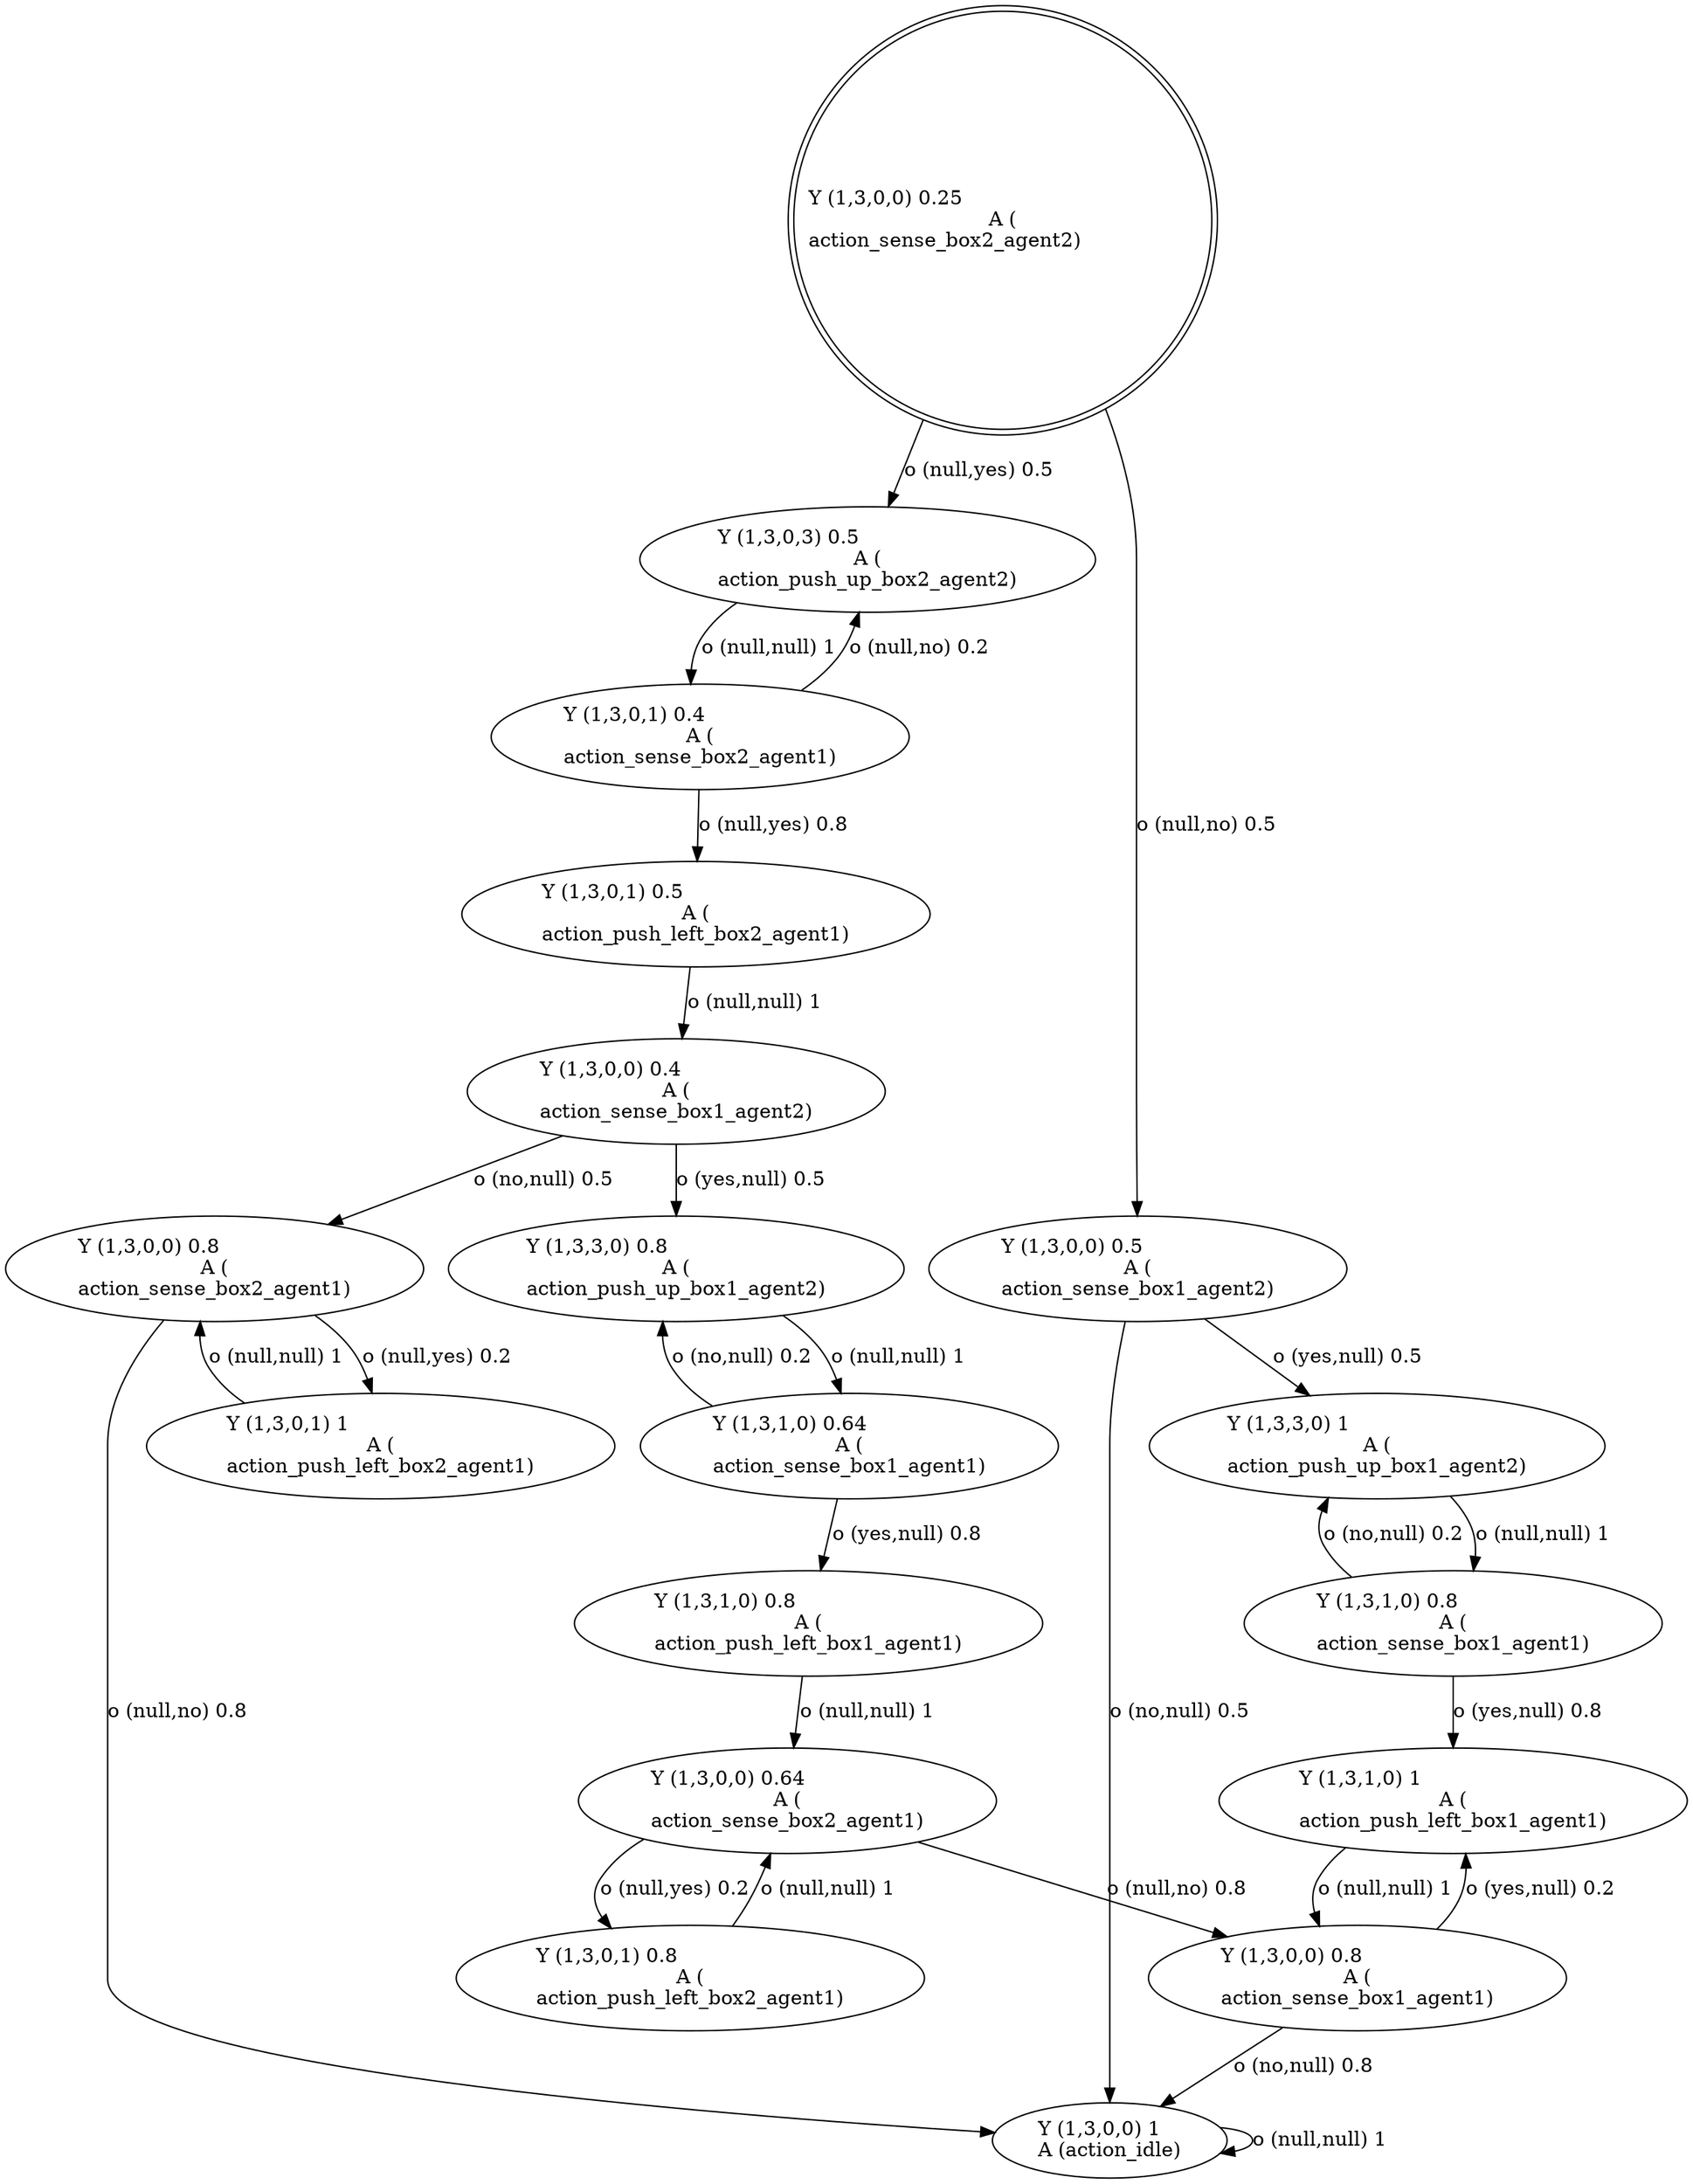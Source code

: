 digraph G
{
root [label="Y (1,3,0,0) 0.25\lA (\naction_sense_box2_agent2)\l" shape=doublecircle labeljust="l"];
x0row49 [label="Y (1,3,3,0) 0.8\lA (\naction_push_up_box1_agent2)\l"];
x0row50 [label="Y (1,3,0,0) 0.8\lA (\naction_sense_box2_agent1)\l"];
x0row57 [label="Y (1,3,3,0) 1\lA (\naction_push_up_box1_agent2)\l"];
x0row109 [label="Y (1,3,0,0) 1\lA (action_idle)\l"];
x0row87 [label="Y (1,3,0,0) 0.64\lA (\naction_sense_box2_agent1)\l"];
x0row89 [label="Y (1,3,0,1) 0.8\lA (\naction_push_left_box2_agent1)\l"];
x0row90 [label="Y (1,3,0,0) 0.8\lA (\naction_sense_box1_agent1)\l"];
x0row38 [label="Y (1,3,0,0) 0.4\lA (\naction_sense_box1_agent2)\l"];
x0row63 [label="Y (1,3,1,0) 0.64\lA (\naction_sense_box1_agent1)\l"];
x0row67 [label="Y (1,3,1,0) 0.8\lA (\naction_sense_box1_agent1)\l"];
x0row70 [label="Y (1,3,1,0) 0.8\lA (\naction_push_left_box1_agent1)\l"];
x0row80 [label="Y (1,3,1,0) 1\lA (\naction_push_left_box1_agent1)\l"];
x0row40 [label="Y (1,3,0,1) 1\lA (\naction_push_left_box2_agent1)\l"];
x0row10 [label="Y (1,3,0,0) 0.5\lA (\naction_sense_box1_agent2)\l"];
x0row15 [label="Y (1,3,0,1) 0.4\lA (\naction_sense_box2_agent1)\l"];
x0row9 [label="Y (1,3,0,3) 0.5\lA (\naction_push_up_box2_agent2)\l"];
x0row24 [label="Y (1,3,0,1) 0.5\lA (\naction_push_left_box2_agent1)\l"];
root -> x0row9 [label="o (null,yes) 0.5\l"];
root -> x0row10 [label="o (null,no) 0.5\l"];
x0row9 -> x0row15 [label="o (null,null) 1\l"];
x0row15 -> x0row24 [label="o (null,yes) 0.8\l"];
x0row15 -> x0row9 [label="o (null,no) 0.2\l"];
x0row24 -> x0row38 [label="o (null,null) 1\l"];
x0row38 -> x0row49 [label="o (yes,null) 0.5\l"];
x0row38 -> x0row50 [label="o (no,null) 0.5\l"];
x0row49 -> x0row63 [label="o (null,null) 1\l"];
x0row63 -> x0row70 [label="o (yes,null) 0.8\l"];
x0row63 -> x0row49 [label="o (no,null) 0.2\l"];
x0row70 -> x0row87 [label="o (null,null) 1\l"];
x0row87 -> x0row89 [label="o (null,yes) 0.2\l"];
x0row87 -> x0row90 [label="o (null,no) 0.8\l"];
x0row89 -> x0row87 [label="o (null,null) 1\l"];
x0row90 -> x0row80 [label="o (yes,null) 0.2\l"];
x0row90 -> x0row109 [label="o (no,null) 0.8\l"];
x0row80 -> x0row90 [label="o (null,null) 1\l"];
x0row109 -> x0row109 [label="o (null,null) 1\l"];
x0row50 -> x0row40 [label="o (null,yes) 0.2\l"];
x0row50 -> x0row109 [label="o (null,no) 0.8\l"];
x0row40 -> x0row50 [label="o (null,null) 1\l"];
x0row10 -> x0row57 [label="o (yes,null) 0.5\l"];
x0row10 -> x0row109 [label="o (no,null) 0.5\l"];
x0row57 -> x0row67 [label="o (null,null) 1\l"];
x0row67 -> x0row80 [label="o (yes,null) 0.8\l"];
x0row67 -> x0row57 [label="o (no,null) 0.2\l"];
}
